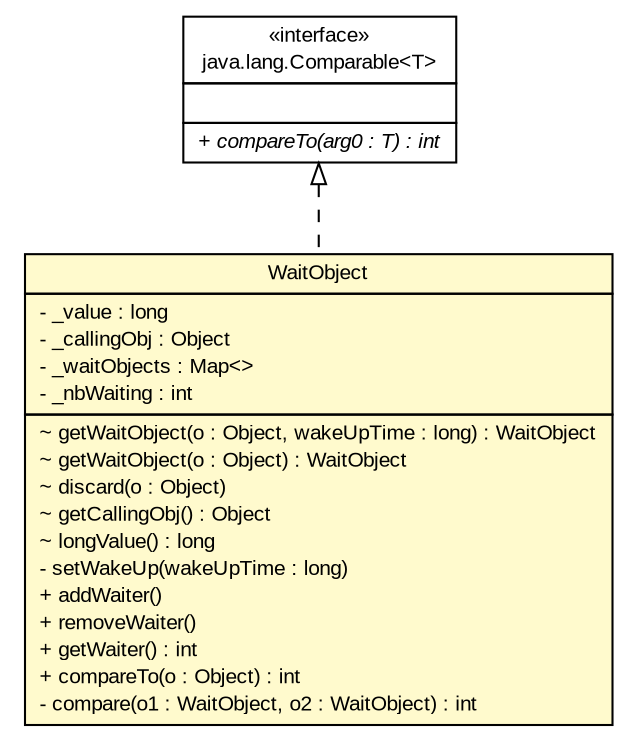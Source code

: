 #!/usr/local/bin/dot
#
# Class diagram 
# Generated by UMLGraph version R5_7_2-3-gee82a7 (http://www.umlgraph.org/)
#

digraph G {
	edge [fontname="arial",fontsize=10,labelfontname="arial",labelfontsize=10];
	node [fontname="arial",fontsize=10,shape=plaintext];
	nodesep=0.25;
	ranksep=0.5;
	// org.edg.data.replication.optorsim.time.WaitObject
	c11474 [label=<<table title="org.edg.data.replication.optorsim.time.WaitObject" border="0" cellborder="1" cellspacing="0" cellpadding="2" port="p" bgcolor="lemonChiffon" href="./WaitObject.html">
		<tr><td><table border="0" cellspacing="0" cellpadding="1">
<tr><td align="center" balign="center"> WaitObject </td></tr>
		</table></td></tr>
		<tr><td><table border="0" cellspacing="0" cellpadding="1">
<tr><td align="left" balign="left"> - _value : long </td></tr>
<tr><td align="left" balign="left"> - _callingObj : Object </td></tr>
<tr><td align="left" balign="left"> - _waitObjects : Map&lt;&gt; </td></tr>
<tr><td align="left" balign="left"> - _nbWaiting : int </td></tr>
		</table></td></tr>
		<tr><td><table border="0" cellspacing="0" cellpadding="1">
<tr><td align="left" balign="left"> ~ getWaitObject(o : Object, wakeUpTime : long) : WaitObject </td></tr>
<tr><td align="left" balign="left"> ~ getWaitObject(o : Object) : WaitObject </td></tr>
<tr><td align="left" balign="left"> ~ discard(o : Object) </td></tr>
<tr><td align="left" balign="left"> ~ getCallingObj() : Object </td></tr>
<tr><td align="left" balign="left"> ~ longValue() : long </td></tr>
<tr><td align="left" balign="left"> - setWakeUp(wakeUpTime : long) </td></tr>
<tr><td align="left" balign="left"> + addWaiter() </td></tr>
<tr><td align="left" balign="left"> + removeWaiter() </td></tr>
<tr><td align="left" balign="left"> + getWaiter() : int </td></tr>
<tr><td align="left" balign="left"> + compareTo(o : Object) : int </td></tr>
<tr><td align="left" balign="left"> - compare(o1 : WaitObject, o2 : WaitObject) : int </td></tr>
		</table></td></tr>
		</table>>, URL="./WaitObject.html", fontname="arial", fontcolor="black", fontsize=10.0];
	//org.edg.data.replication.optorsim.time.WaitObject implements java.lang.Comparable<T>
	c11481:p -> c11474:p [dir=back,arrowtail=empty,style=dashed];
	// java.lang.Comparable<T>
	c11481 [label=<<table title="java.lang.Comparable" border="0" cellborder="1" cellspacing="0" cellpadding="2" port="p" href="http://java.sun.com/j2se/1.4.2/docs/api/java/lang/Comparable.html">
		<tr><td><table border="0" cellspacing="0" cellpadding="1">
<tr><td align="center" balign="center"> &#171;interface&#187; </td></tr>
<tr><td align="center" balign="center"> java.lang.Comparable&lt;T&gt; </td></tr>
		</table></td></tr>
		<tr><td><table border="0" cellspacing="0" cellpadding="1">
<tr><td align="left" balign="left">  </td></tr>
		</table></td></tr>
		<tr><td><table border="0" cellspacing="0" cellpadding="1">
<tr><td align="left" balign="left"><font face="arial italic" point-size="10.0"> + compareTo(arg0 : T) : int </font></td></tr>
		</table></td></tr>
		</table>>, URL="http://java.sun.com/j2se/1.4.2/docs/api/java/lang/Comparable.html", fontname="arial", fontcolor="black", fontsize=10.0];
}

